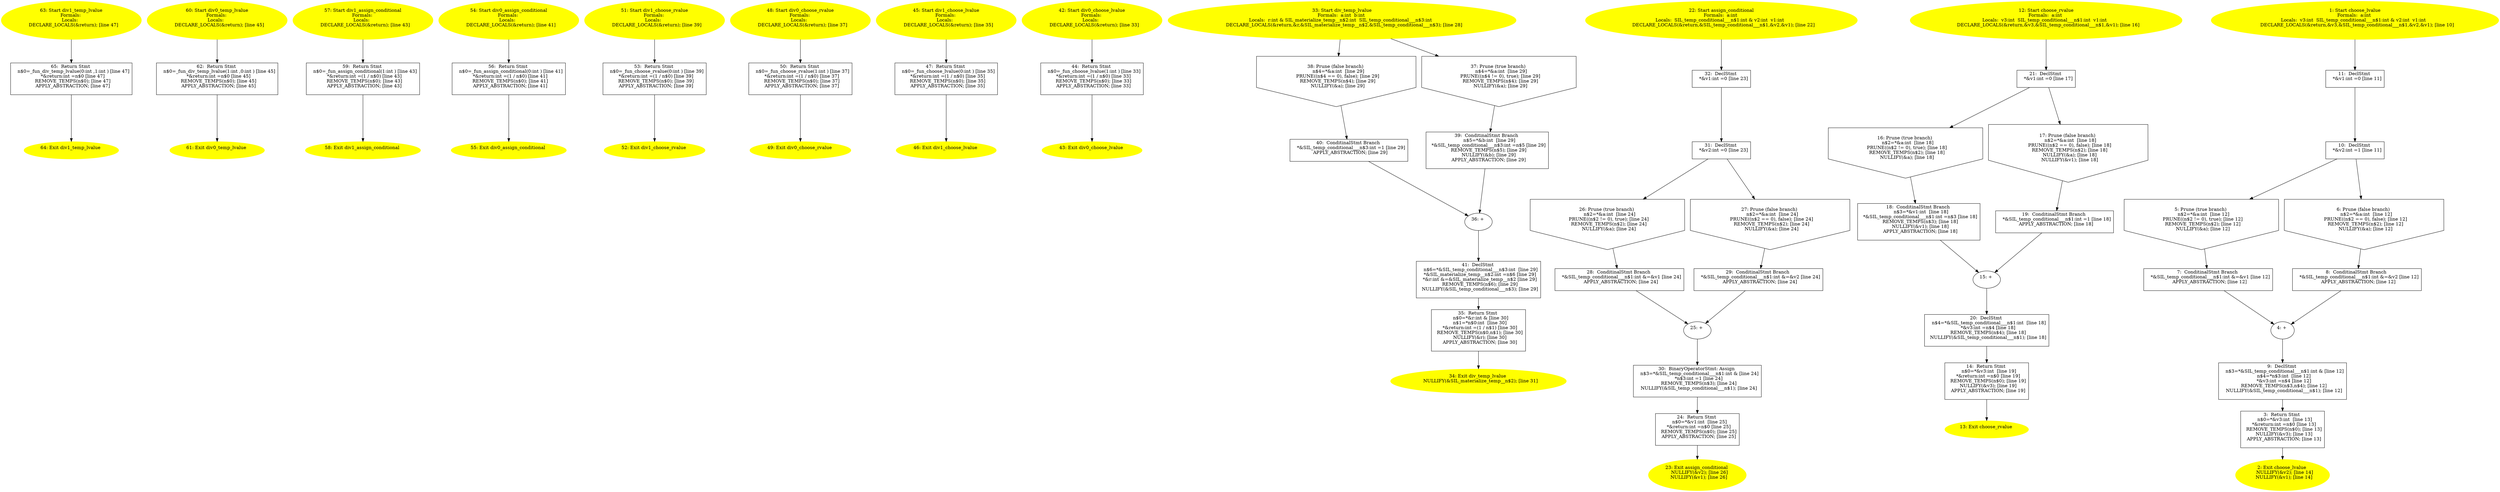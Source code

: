 /* @generated */
digraph iCFG {
65 [label="65:  Return Stmt \n   n$0=_fun_div_temp_lvalue(0:int ,1:int ) [line 47]\n  *&return:int =n$0 [line 47]\n  REMOVE_TEMPS(n$0); [line 47]\n  APPLY_ABSTRACTION; [line 47]\n " shape="box"]
	

	 65 -> 64 ;
64 [label="64: Exit div1_temp_lvalue \n  " color=yellow style=filled]
	

63 [label="63: Start div1_temp_lvalue\nFormals: \nLocals:  \n   DECLARE_LOCALS(&return); [line 47]\n " color=yellow style=filled]
	

	 63 -> 65 ;
62 [label="62:  Return Stmt \n   n$0=_fun_div_temp_lvalue(1:int ,0:int ) [line 45]\n  *&return:int =n$0 [line 45]\n  REMOVE_TEMPS(n$0); [line 45]\n  APPLY_ABSTRACTION; [line 45]\n " shape="box"]
	

	 62 -> 61 ;
61 [label="61: Exit div0_temp_lvalue \n  " color=yellow style=filled]
	

60 [label="60: Start div0_temp_lvalue\nFormals: \nLocals:  \n   DECLARE_LOCALS(&return); [line 45]\n " color=yellow style=filled]
	

	 60 -> 62 ;
59 [label="59:  Return Stmt \n   n$0=_fun_assign_conditional(1:int ) [line 43]\n  *&return:int =(1 / n$0) [line 43]\n  REMOVE_TEMPS(n$0); [line 43]\n  APPLY_ABSTRACTION; [line 43]\n " shape="box"]
	

	 59 -> 58 ;
58 [label="58: Exit div1_assign_conditional \n  " color=yellow style=filled]
	

57 [label="57: Start div1_assign_conditional\nFormals: \nLocals:  \n   DECLARE_LOCALS(&return); [line 43]\n " color=yellow style=filled]
	

	 57 -> 59 ;
56 [label="56:  Return Stmt \n   n$0=_fun_assign_conditional(0:int ) [line 41]\n  *&return:int =(1 / n$0) [line 41]\n  REMOVE_TEMPS(n$0); [line 41]\n  APPLY_ABSTRACTION; [line 41]\n " shape="box"]
	

	 56 -> 55 ;
55 [label="55: Exit div0_assign_conditional \n  " color=yellow style=filled]
	

54 [label="54: Start div0_assign_conditional\nFormals: \nLocals:  \n   DECLARE_LOCALS(&return); [line 41]\n " color=yellow style=filled]
	

	 54 -> 56 ;
53 [label="53:  Return Stmt \n   n$0=_fun_choose_rvalue(0:int ) [line 39]\n  *&return:int =(1 / n$0) [line 39]\n  REMOVE_TEMPS(n$0); [line 39]\n  APPLY_ABSTRACTION; [line 39]\n " shape="box"]
	

	 53 -> 52 ;
52 [label="52: Exit div1_choose_rvalue \n  " color=yellow style=filled]
	

51 [label="51: Start div1_choose_rvalue\nFormals: \nLocals:  \n   DECLARE_LOCALS(&return); [line 39]\n " color=yellow style=filled]
	

	 51 -> 53 ;
50 [label="50:  Return Stmt \n   n$0=_fun_choose_rvalue(1:int ) [line 37]\n  *&return:int =(1 / n$0) [line 37]\n  REMOVE_TEMPS(n$0); [line 37]\n  APPLY_ABSTRACTION; [line 37]\n " shape="box"]
	

	 50 -> 49 ;
49 [label="49: Exit div0_choose_rvalue \n  " color=yellow style=filled]
	

48 [label="48: Start div0_choose_rvalue\nFormals: \nLocals:  \n   DECLARE_LOCALS(&return); [line 37]\n " color=yellow style=filled]
	

	 48 -> 50 ;
47 [label="47:  Return Stmt \n   n$0=_fun_choose_lvalue(0:int ) [line 35]\n  *&return:int =(1 / n$0) [line 35]\n  REMOVE_TEMPS(n$0); [line 35]\n  APPLY_ABSTRACTION; [line 35]\n " shape="box"]
	

	 47 -> 46 ;
46 [label="46: Exit div1_choose_lvalue \n  " color=yellow style=filled]
	

45 [label="45: Start div1_choose_lvalue\nFormals: \nLocals:  \n   DECLARE_LOCALS(&return); [line 35]\n " color=yellow style=filled]
	

	 45 -> 47 ;
44 [label="44:  Return Stmt \n   n$0=_fun_choose_lvalue(1:int ) [line 33]\n  *&return:int =(1 / n$0) [line 33]\n  REMOVE_TEMPS(n$0); [line 33]\n  APPLY_ABSTRACTION; [line 33]\n " shape="box"]
	

	 44 -> 43 ;
43 [label="43: Exit div0_choose_lvalue \n  " color=yellow style=filled]
	

42 [label="42: Start div0_choose_lvalue\nFormals: \nLocals:  \n   DECLARE_LOCALS(&return); [line 33]\n " color=yellow style=filled]
	

	 42 -> 44 ;
41 [label="41:  DeclStmt \n   n$6=*&SIL_temp_conditional___n$3:int  [line 29]\n  *&SIL_materialize_temp__n$2:int =n$6 [line 29]\n  *&r:int &=&SIL_materialize_temp__n$2 [line 29]\n  REMOVE_TEMPS(n$6); [line 29]\n  NULLIFY(&SIL_temp_conditional___n$3); [line 29]\n " shape="box"]
	

	 41 -> 35 ;
40 [label="40:  ConditinalStmt Branch \n   *&SIL_temp_conditional___n$3:int =1 [line 29]\n  APPLY_ABSTRACTION; [line 29]\n " shape="box"]
	

	 40 -> 36 ;
39 [label="39:  ConditinalStmt Branch \n   n$5=*&b:int  [line 29]\n  *&SIL_temp_conditional___n$3:int =n$5 [line 29]\n  REMOVE_TEMPS(n$5); [line 29]\n  NULLIFY(&b); [line 29]\n  APPLY_ABSTRACTION; [line 29]\n " shape="box"]
	

	 39 -> 36 ;
38 [label="38: Prune (false branch) \n   n$4=*&a:int  [line 29]\n  PRUNE((n$4 == 0), false); [line 29]\n  REMOVE_TEMPS(n$4); [line 29]\n  NULLIFY(&a); [line 29]\n " shape="invhouse"]
	

	 38 -> 40 ;
37 [label="37: Prune (true branch) \n   n$4=*&a:int  [line 29]\n  PRUNE((n$4 != 0), true); [line 29]\n  REMOVE_TEMPS(n$4); [line 29]\n  NULLIFY(&a); [line 29]\n " shape="invhouse"]
	

	 37 -> 39 ;
36 [label="36: + \n  " ]
	

	 36 -> 41 ;
35 [label="35:  Return Stmt \n   n$0=*&r:int & [line 30]\n  n$1=*n$0:int  [line 30]\n  *&return:int =(1 / n$1) [line 30]\n  REMOVE_TEMPS(n$0,n$1); [line 30]\n  NULLIFY(&r); [line 30]\n  APPLY_ABSTRACTION; [line 30]\n " shape="box"]
	

	 35 -> 34 ;
34 [label="34: Exit div_temp_lvalue \n   NULLIFY(&SIL_materialize_temp__n$2); [line 31]\n " color=yellow style=filled]
	

33 [label="33: Start div_temp_lvalue\nFormals:  a:int  b:int \nLocals:  r:int & SIL_materialize_temp__n$2:int  SIL_temp_conditional___n$3:int  \n   DECLARE_LOCALS(&return,&r,&SIL_materialize_temp__n$2,&SIL_temp_conditional___n$3); [line 28]\n " color=yellow style=filled]
	

	 33 -> 37 ;
	 33 -> 38 ;
32 [label="32:  DeclStmt \n   *&v1:int =0 [line 23]\n " shape="box"]
	

	 32 -> 31 ;
31 [label="31:  DeclStmt \n   *&v2:int =0 [line 23]\n " shape="box"]
	

	 31 -> 26 ;
	 31 -> 27 ;
30 [label="30:  BinaryOperatorStmt: Assign \n   n$3=*&SIL_temp_conditional___n$1:int & [line 24]\n  *n$3:int =1 [line 24]\n  REMOVE_TEMPS(n$3); [line 24]\n  NULLIFY(&SIL_temp_conditional___n$1); [line 24]\n " shape="box"]
	

	 30 -> 24 ;
29 [label="29:  ConditinalStmt Branch \n   *&SIL_temp_conditional___n$1:int &=&v2 [line 24]\n  APPLY_ABSTRACTION; [line 24]\n " shape="box"]
	

	 29 -> 25 ;
28 [label="28:  ConditinalStmt Branch \n   *&SIL_temp_conditional___n$1:int &=&v1 [line 24]\n  APPLY_ABSTRACTION; [line 24]\n " shape="box"]
	

	 28 -> 25 ;
27 [label="27: Prune (false branch) \n   n$2=*&a:int  [line 24]\n  PRUNE((n$2 == 0), false); [line 24]\n  REMOVE_TEMPS(n$2); [line 24]\n  NULLIFY(&a); [line 24]\n " shape="invhouse"]
	

	 27 -> 29 ;
26 [label="26: Prune (true branch) \n   n$2=*&a:int  [line 24]\n  PRUNE((n$2 != 0), true); [line 24]\n  REMOVE_TEMPS(n$2); [line 24]\n  NULLIFY(&a); [line 24]\n " shape="invhouse"]
	

	 26 -> 28 ;
25 [label="25: + \n  " ]
	

	 25 -> 30 ;
24 [label="24:  Return Stmt \n   n$0=*&v1:int  [line 25]\n  *&return:int =n$0 [line 25]\n  REMOVE_TEMPS(n$0); [line 25]\n  APPLY_ABSTRACTION; [line 25]\n " shape="box"]
	

	 24 -> 23 ;
23 [label="23: Exit assign_conditional \n   NULLIFY(&v2); [line 26]\n  NULLIFY(&v1); [line 26]\n " color=yellow style=filled]
	

22 [label="22: Start assign_conditional\nFormals:  a:int \nLocals:  SIL_temp_conditional___n$1:int & v2:int  v1:int  \n   DECLARE_LOCALS(&return,&SIL_temp_conditional___n$1,&v2,&v1); [line 22]\n " color=yellow style=filled]
	

	 22 -> 32 ;
21 [label="21:  DeclStmt \n   *&v1:int =0 [line 17]\n " shape="box"]
	

	 21 -> 16 ;
	 21 -> 17 ;
20 [label="20:  DeclStmt \n   n$4=*&SIL_temp_conditional___n$1:int  [line 18]\n  *&v3:int =n$4 [line 18]\n  REMOVE_TEMPS(n$4); [line 18]\n  NULLIFY(&SIL_temp_conditional___n$1); [line 18]\n " shape="box"]
	

	 20 -> 14 ;
19 [label="19:  ConditinalStmt Branch \n   *&SIL_temp_conditional___n$1:int =1 [line 18]\n  APPLY_ABSTRACTION; [line 18]\n " shape="box"]
	

	 19 -> 15 ;
18 [label="18:  ConditinalStmt Branch \n   n$3=*&v1:int  [line 18]\n  *&SIL_temp_conditional___n$1:int =n$3 [line 18]\n  REMOVE_TEMPS(n$3); [line 18]\n  NULLIFY(&v1); [line 18]\n  APPLY_ABSTRACTION; [line 18]\n " shape="box"]
	

	 18 -> 15 ;
17 [label="17: Prune (false branch) \n   n$2=*&a:int  [line 18]\n  PRUNE((n$2 == 0), false); [line 18]\n  REMOVE_TEMPS(n$2); [line 18]\n  NULLIFY(&a); [line 18]\n  NULLIFY(&v1); [line 18]\n " shape="invhouse"]
	

	 17 -> 19 ;
16 [label="16: Prune (true branch) \n   n$2=*&a:int  [line 18]\n  PRUNE((n$2 != 0), true); [line 18]\n  REMOVE_TEMPS(n$2); [line 18]\n  NULLIFY(&a); [line 18]\n " shape="invhouse"]
	

	 16 -> 18 ;
15 [label="15: + \n  " ]
	

	 15 -> 20 ;
14 [label="14:  Return Stmt \n   n$0=*&v3:int  [line 19]\n  *&return:int =n$0 [line 19]\n  REMOVE_TEMPS(n$0); [line 19]\n  NULLIFY(&v3); [line 19]\n  APPLY_ABSTRACTION; [line 19]\n " shape="box"]
	

	 14 -> 13 ;
13 [label="13: Exit choose_rvalue \n  " color=yellow style=filled]
	

12 [label="12: Start choose_rvalue\nFormals:  a:int \nLocals:  v3:int  SIL_temp_conditional___n$1:int  v1:int  \n   DECLARE_LOCALS(&return,&v3,&SIL_temp_conditional___n$1,&v1); [line 16]\n " color=yellow style=filled]
	

	 12 -> 21 ;
11 [label="11:  DeclStmt \n   *&v1:int =0 [line 11]\n " shape="box"]
	

	 11 -> 10 ;
10 [label="10:  DeclStmt \n   *&v2:int =1 [line 11]\n " shape="box"]
	

	 10 -> 5 ;
	 10 -> 6 ;
9 [label="9:  DeclStmt \n   n$3=*&SIL_temp_conditional___n$1:int & [line 12]\n  n$4=*n$3:int  [line 12]\n  *&v3:int =n$4 [line 12]\n  REMOVE_TEMPS(n$3,n$4); [line 12]\n  NULLIFY(&SIL_temp_conditional___n$1); [line 12]\n " shape="box"]
	

	 9 -> 3 ;
8 [label="8:  ConditinalStmt Branch \n   *&SIL_temp_conditional___n$1:int &=&v2 [line 12]\n  APPLY_ABSTRACTION; [line 12]\n " shape="box"]
	

	 8 -> 4 ;
7 [label="7:  ConditinalStmt Branch \n   *&SIL_temp_conditional___n$1:int &=&v1 [line 12]\n  APPLY_ABSTRACTION; [line 12]\n " shape="box"]
	

	 7 -> 4 ;
6 [label="6: Prune (false branch) \n   n$2=*&a:int  [line 12]\n  PRUNE((n$2 == 0), false); [line 12]\n  REMOVE_TEMPS(n$2); [line 12]\n  NULLIFY(&a); [line 12]\n " shape="invhouse"]
	

	 6 -> 8 ;
5 [label="5: Prune (true branch) \n   n$2=*&a:int  [line 12]\n  PRUNE((n$2 != 0), true); [line 12]\n  REMOVE_TEMPS(n$2); [line 12]\n  NULLIFY(&a); [line 12]\n " shape="invhouse"]
	

	 5 -> 7 ;
4 [label="4: + \n  " ]
	

	 4 -> 9 ;
3 [label="3:  Return Stmt \n   n$0=*&v3:int  [line 13]\n  *&return:int =n$0 [line 13]\n  REMOVE_TEMPS(n$0); [line 13]\n  NULLIFY(&v3); [line 13]\n  APPLY_ABSTRACTION; [line 13]\n " shape="box"]
	

	 3 -> 2 ;
2 [label="2: Exit choose_lvalue \n   NULLIFY(&v2); [line 14]\n  NULLIFY(&v1); [line 14]\n " color=yellow style=filled]
	

1 [label="1: Start choose_lvalue\nFormals:  a:int \nLocals:  v3:int  SIL_temp_conditional___n$1:int & v2:int  v1:int  \n   DECLARE_LOCALS(&return,&v3,&SIL_temp_conditional___n$1,&v2,&v1); [line 10]\n " color=yellow style=filled]
	

	 1 -> 11 ;
}
